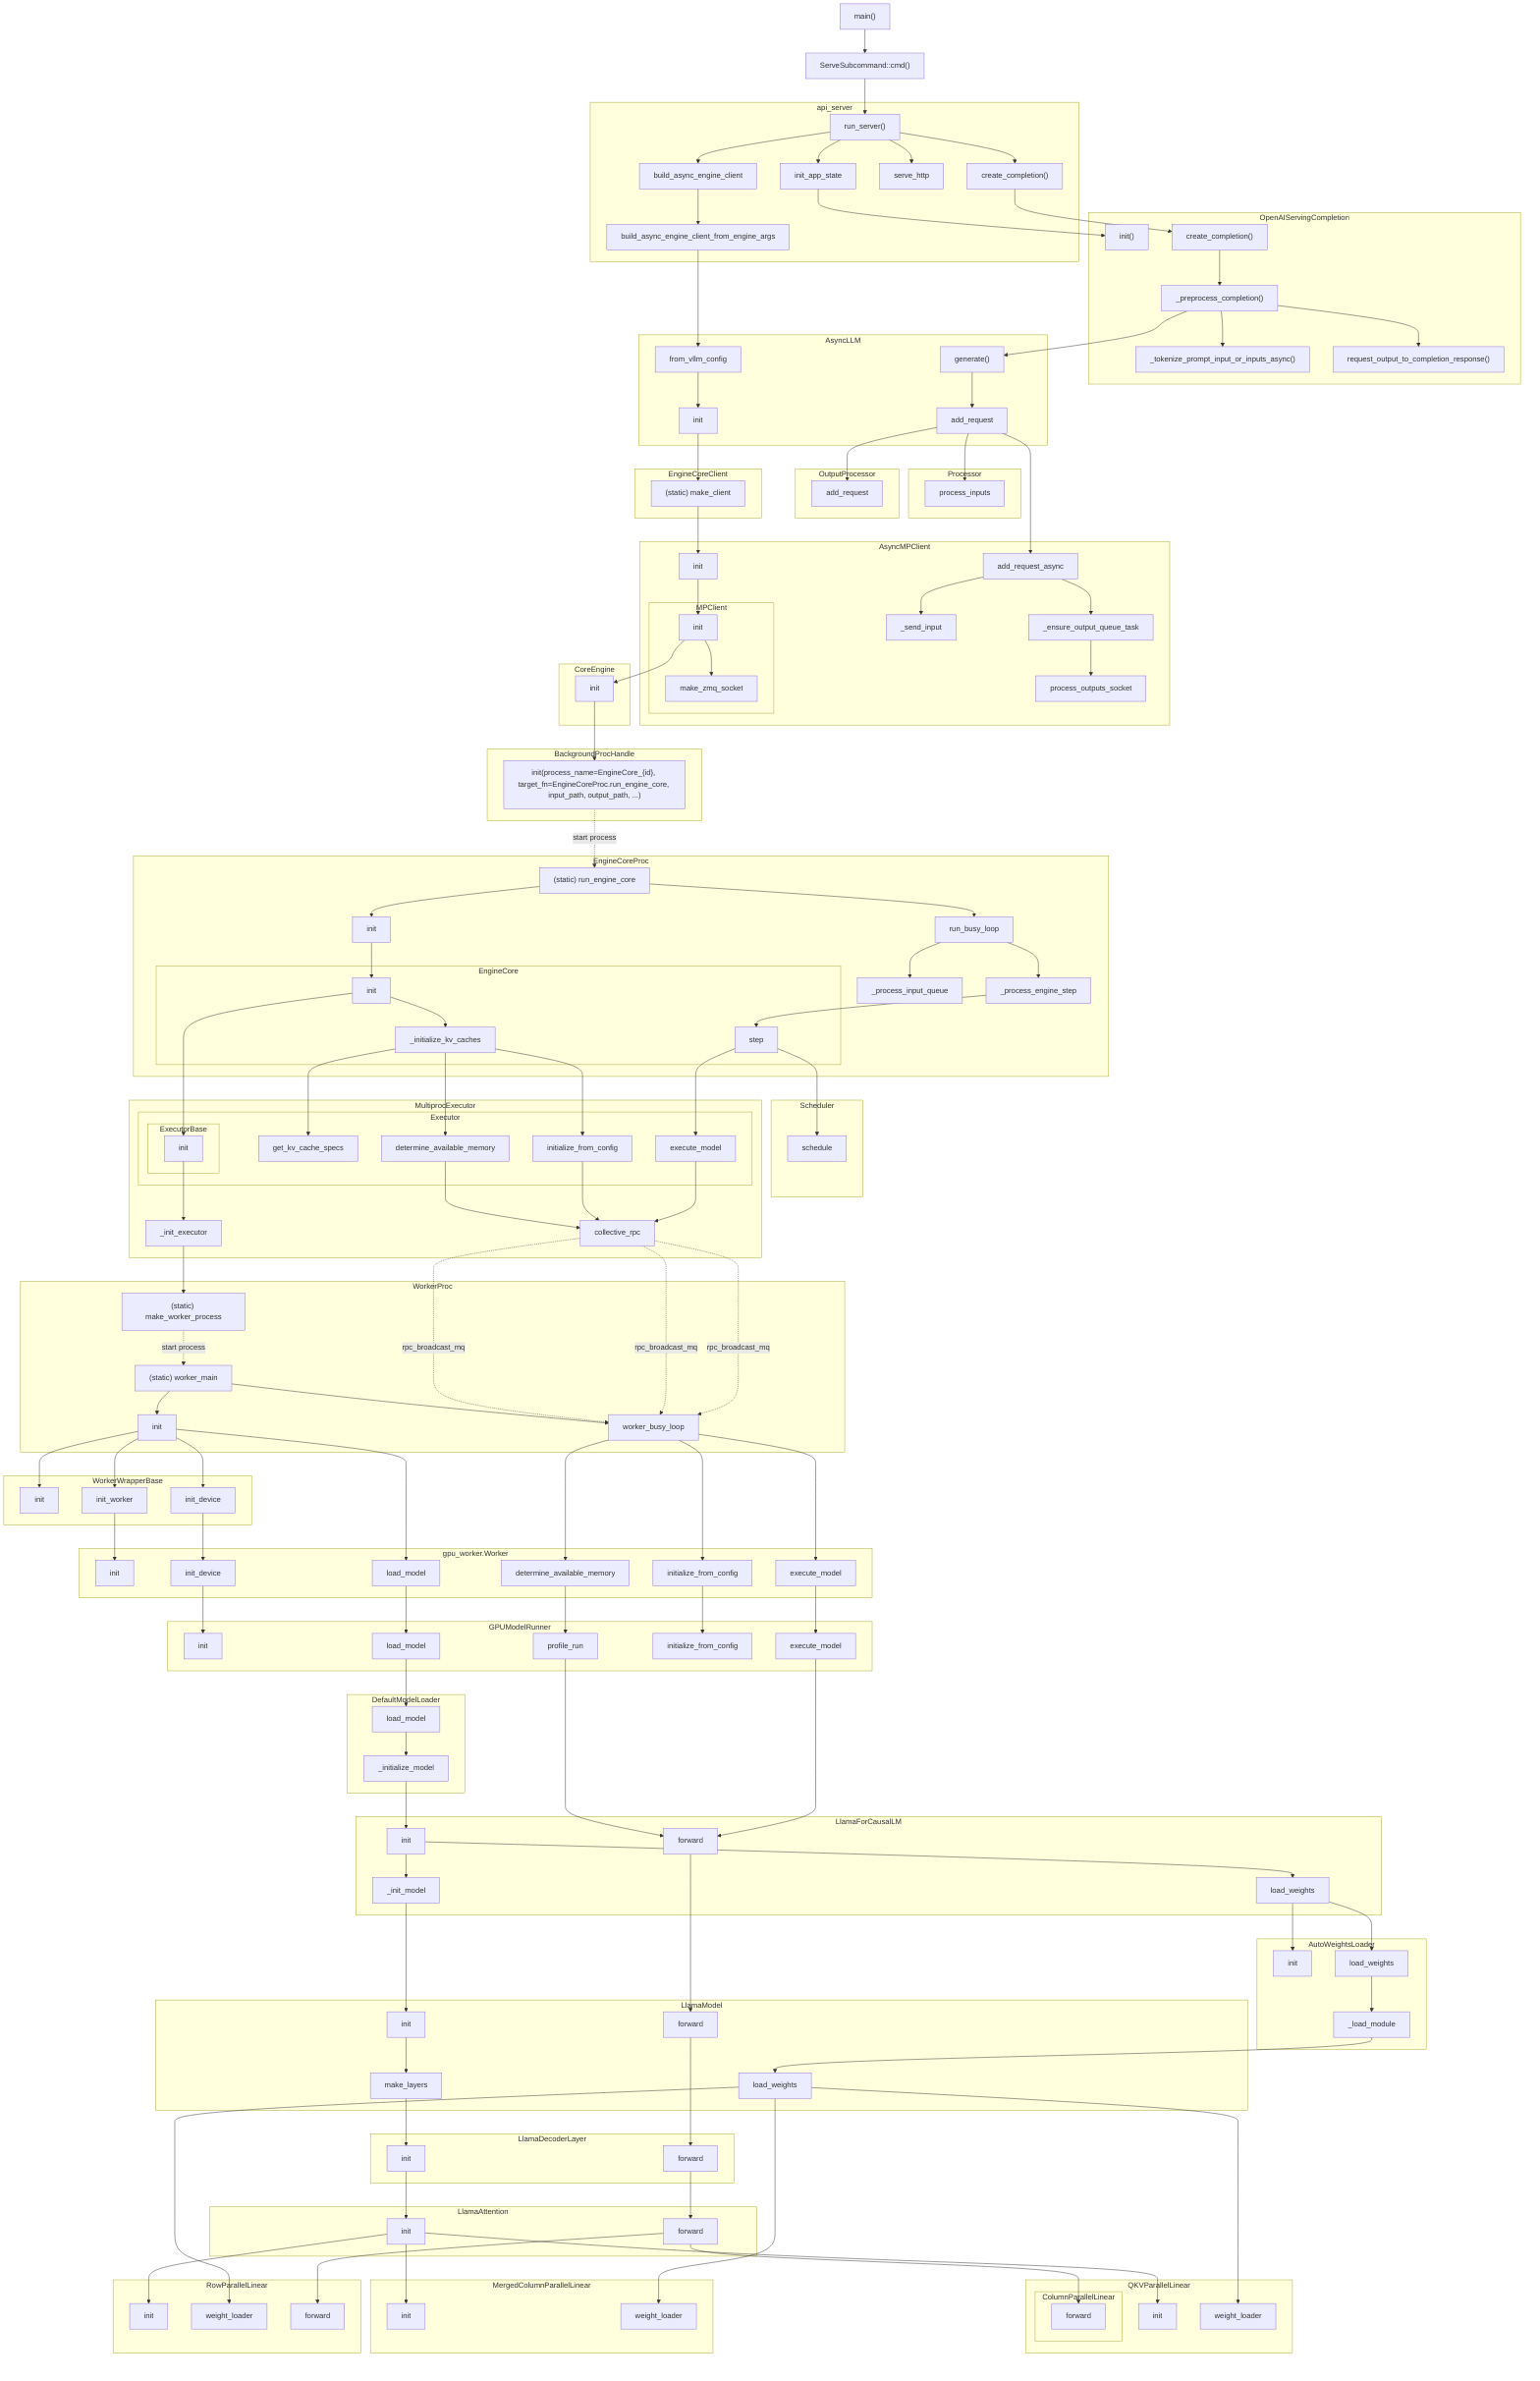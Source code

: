 flowchart TD
  subgraph api_server["api_server"]
    api_server.run_server["run_server()"]
    api_server.build_async_engine_client["build_async_engine_client"]
    api_server.build_async_engine_client_from_engine_args["build_async_engine_client_from_engine_args"]
    api_server.init_app_state["init_app_state"]
    api_server.serve_http["serve_http"]
    api_server.create_completion["create_completion()"]
  end

  subgraph OpenAIServingCompletion["OpenAIServingCompletion"]
    OpenAIServingCompletion.init["init()"]
    OpenAIServingCompletion.create_completion["create_completion()"]
    OpenAIServingCompletion._preprocess_completion["_preprocess_completion()"]
    OpenAIServingCompletion._tokenize_prompt_input_or_inputs_async["_tokenize_prompt_input_or_inputs_async()"]
    OpenAIServingCompletion.request_output_to_completion_response["request_output_to_completion_response()"]
  end

  subgraph Processor["Processor"]
    Processor.process_inputs["process_inputs"]
  end

  subgraph OutputProcessor["OutputProcessor"]
    OutputProcessor.add_request["add_request"]
  end

  subgraph MPClient["MPClient"]
    MPClient.init["init"]
    MPClient.make_zmq_socket["make_zmq_socket"]
  end

  subgraph AsyncMPClient["AsyncMPClient"]
    AsyncMPClient.init["init"]
    AsyncMPClient.add_request_async["add_request_async"]
    AsyncMPClient._send_input["_send_input"]
    AsyncMPClient.process_outputs_socket["process_outputs_socket"]
    AsyncMPClient._ensure_output_queue_task["_ensure_output_queue_task"]
    MPClient
  end

  subgraph AsyncLLM["AsyncLLM"]
    AsyncLLM.init["init"]
    AsyncLLM.from_vllm_config["from_vllm_config"]
    AsyncLLM.add_request["add_request"]
    AsyncLLM.generate["generate()"]
  end

  subgraph EngineCoreClient["EngineCoreClient"]
    EngineCoreClient.make_client["(static) make_client"]
  end

  subgraph CoreEngine["CoreEngine"]
    CoreEngine.init["init"]
  end

  subgraph BackgroundProcHandle["BackgroundProcHandle"]
    BackgroundProcHandle.init["init(process_name=EngineCore_{id}, target_fn=EngineCoreProc.run_engine_core, input_path, output_path, ...)"]
  end

  subgraph Scheduler["Scheduler"]
    Scheduler.schedule["schedule"]
  end

  subgraph LlamaForCausalLM["LlamaForCausalLM"]
    LlamaForCausalLM.init["init"]
    LlamaForCausalLM.init_model["_init_model"]
    LlamaForCausalLM.load_weights["load_weights"]
    LlamaForCausalLM.forward["forward"]
  end

  subgraph LlamaModel["LlamaModel"]
    LlamaModel.init["init"]
    LlamaModel.make_layers["make_layers"]
    LlamaModel.load_weights["load_weights"]
    LlamaModel.forward["forward"]
  end

  subgraph LlamaDecoderLayer["LlamaDecoderLayer"]
    LlamaDecoderLayer.init["init"]
    LlamaDecoderLayer.forward["forward"]
  end

  subgraph GpuWorker["gpu_worker.Worker"]
    GpuWorker.init["init"]
    GpuWorker.init_device["init_device"]
    GpuWorker.load_model["load_model"]
    GpuWorker.determine_available_memory["determine_available_memory"]
    GpuWorker.initialize_from_config["initialize_from_config"]
    GpuWorker.execute_model["execute_model"]
  end

  subgraph GPUModelRunner["GPUModelRunner"]
    GPUModelRunner.init["init"]
    GPUModelRunner.load_model["load_model"]
    GPUModelRunner.profile_run["profile_run"]
    GPUModelRunner.initialize_from_config["initialize_from_config"]
    GPUModelRunner.execute_model["execute_model"]
  end

  subgraph LlamaAttention["LlamaAttention"]
    LlamaAttention.init["init"]
    LlamaAttention.forward["forward"]
  end

  subgraph QKVParallelLinear["QKVParallelLinear"]
    LlamaAttention.init --> QKVParallelLinear.init["init"]
    LlamaModel.load_weights --> QKVParallelLinear.weight_loader["weight_loader"]
    subgraph ColumnParallelLinear["ColumnParallelLinear"]
      ColumnParallelLinear.forward["forward"]
    end
  end

  subgraph MergedColumnParallelLinear["MergedColumnParallelLinear"]
    LlamaAttention.init --> MergedColumnParallelLinear.init["init"]
    LlamaModel.load_weights --> MergedColumnParallelLinear.weight_loader["weight_loader"]
  end

  subgraph RowParallelLinear["RowParallelLinear"]
    LlamaAttention.init --> RowParallelLinear.init["init"]
    LlamaModel.load_weights --> RowParallelLinear.weight_loader["weight_loader"]
    RowParallelLinear.forward["forward"]
  end

  subgraph DefaultModelLoader["DefaultModelLoader"]
    DefaultModelLoader.load_model["load_model"]
    DefaultModelLoader.initialize_model["_initialize_model"]
  end

  subgraph WorkerWrapperBase["WorkerWrapperBase"]
    WorkerWrapperBase.init["init"]
    WorkerWrapperBase.init_worker["init_worker"]
    WorkerWrapperBase.init_device["init_device"]
  end

  subgraph Executor["Executor"]
    subgraph ExecutorBase
      ExecutorBase.init["init"]
    end
    Executor.get_kv_cache_specs["get_kv_cache_specs"]
    Executor.determine_available_memory["determine_available_memory"]
    Executor.initialize_from_config["initialize_from_config"]
    Executor.execute_model["execute_model"]
  end

  subgraph WorkerProc
    WorkerProc.make_worker_process["(static) make_worker_process"]
    WorkerProc.worker_main["(static) worker_main"]
    WorkerProc.init["init"]
    WorkerProc.worker_busy_loop["worker_busy_loop"]
  end

  subgraph MultiprocExecutor["MultiprocExecutor"]
    MultiprocExecutor.init_executor["_init_executor"]
    MultiprocExecutor.collective_rpc["collective_rpc"]
    Executor
  end

  subgraph EngineCore["EngineCore"]
    EngineCore.init["init"]
    EngineCore.initialize_kv_caches["_initialize_kv_caches"]
    EngineCore.step["step"]
  end

  subgraph EngineCoreProc["EngineCoreProc"]
    EngineCore
    EngineCoreProc.run_engine_core["(static) run_engine_core"]
    EngineCoreProc.init["init"]
    EngineCoreProc.run_busy_loop["run_busy_loop"]
    EngineCoreProc.process_input_queue["_process_input_queue"]
    EngineCoreProc.process_engine_step["_process_engine_step"]
  end

  subgraph AutoWeightsLoader["AutoWeightsLoader"]
    AutoWeightsLoader.init["init"]
    AutoWeightsLoader.load_weights["load_weights"]
    AutoWeightsLoader.load_module["_load_module"]
  end

  %% Edges
  GPUModelRunner.load_model 
  --> DefaultModelLoader.load_model 
  --> DefaultModelLoader.initialize_model 
  --> LlamaForCausalLM.init 
  --> LlamaForCausalLM.init_model & LlamaForCausalLM.load_weights
  

  WorkerProc.worker_main --> WorkerProc.worker_busy_loop
  LlamaForCausalLM.init_model --> LlamaModel.init
  LlamaForCausalLM.load_weights --> AutoWeightsLoader.init
  LlamaForCausalLM.load_weights --> AutoWeightsLoader.load_weights --> AutoWeightsLoader.load_module --> LlamaModel.load_weights
  LlamaModel.init --> LlamaModel.make_layers --> LlamaDecoderLayer.init --> LlamaAttention.init
  WorkerWrapperBase.init_worker --> GpuWorker.init
  M["main()"] --> CMD["ServeSubcommand::cmd()"]
  CMD --> api_server.run_server
  api_server.run_server --> api_server.build_async_engine_client & api_server.init_app_state & api_server.serve_http & api_server.create_completion
  api_server.build_async_engine_client --> api_server.build_async_engine_client_from_engine_args
  api_server.init_app_state --> OpenAIServingCompletion.init
  api_server.create_completion --> OpenAIServingCompletion.create_completion --> OpenAIServingCompletion._preprocess_completion --> OpenAIServingCompletion._tokenize_prompt_input_or_inputs_async & OpenAIServingCompletion.request_output_to_completion_response
  EngineCoreClient.make_client --> AsyncMPClient.init
  AsyncMPClient.add_request_async --> AsyncMPClient._send_input & AsyncMPClient._ensure_output_queue_task
  AsyncMPClient._ensure_output_queue_task --> AsyncMPClient.process_outputs_socket
  AsyncMPClient.init --> MPClient.init --> MPClient.make_zmq_socket & CoreEngine.init
  api_server.build_async_engine_client_from_engine_args --> AsyncLLM.from_vllm_config --> AsyncLLM.init --> EngineCoreClient.make_client
  OpenAIServingCompletion._preprocess_completion --> AsyncLLM.generate --> AsyncLLM.add_request --> Processor.process_inputs & OutputProcessor.add_request & AsyncMPClient.add_request_async
  GpuWorker.load_model --> GPUModelRunner.load_model
  Executor.determine_available_memory --> MultiprocExecutor.collective_rpc -. rpc_broadcast_mq .-> WorkerProc.worker_busy_loop --> GpuWorker.determine_available_memory
  Executor.initialize_from_config --> MultiprocExecutor.collective_rpc -. rpc_broadcast_mq .-> WorkerProc.worker_busy_loop --> GpuWorker.initialize_from_config
  Executor.execute_model --> MultiprocExecutor.collective_rpc -. rpc_broadcast_mq .-> WorkerProc.worker_busy_loop --> GpuWorker.execute_model --> GPUModelRunner.execute_model
  EngineCore.init --> ExecutorBase.init
  EngineCore.init --> EngineCore.initialize_kv_caches --> Executor.get_kv_cache_specs & Executor.determine_available_memory & Executor.initialize_from_config
  GpuWorker.initialize_from_config --> GPUModelRunner.initialize_from_config
  GpuWorker.determine_available_memory --> GPUModelRunner.profile_run
  EngineCore.step --> Scheduler.schedule & Executor.execute_model
  BackgroundProcHandle.init -. start process .-> EngineCoreProc.run_engine_core --> EngineCoreProc.init --> EngineCore.init
  EngineCoreProc.run_engine_core --> EngineCoreProc.run_busy_loop --> EngineCoreProc.process_input_queue & EngineCoreProc.process_engine_step 
  EngineCoreProc.process_engine_step --> EngineCore.step
  WorkerWrapperBase.init_device --> GpuWorker.init_device --> GPUModelRunner.init
  CoreEngine.init --> BackgroundProcHandle.init
  ExecutorBase.init --> MultiprocExecutor.init_executor --> WorkerProc.make_worker_process -. start process .-> WorkerProc.worker_main --> WorkerProc.init --> WorkerWrapperBase.init 
 
  WorkerProc.init --> WorkerWrapperBase.init_worker & WorkerWrapperBase.init_device & GpuWorker.load_model
  LlamaForCausalLM.forward --> LlamaModel.forward --> LlamaDecoderLayer.forward --> LlamaAttention.forward --> ColumnParallelLinear.forward & RowParallelLinear.forward
  GPUModelRunner.profile_run --> LlamaForCausalLM.forward
  GPUModelRunner.execute_model --> LlamaForCausalLM.forward